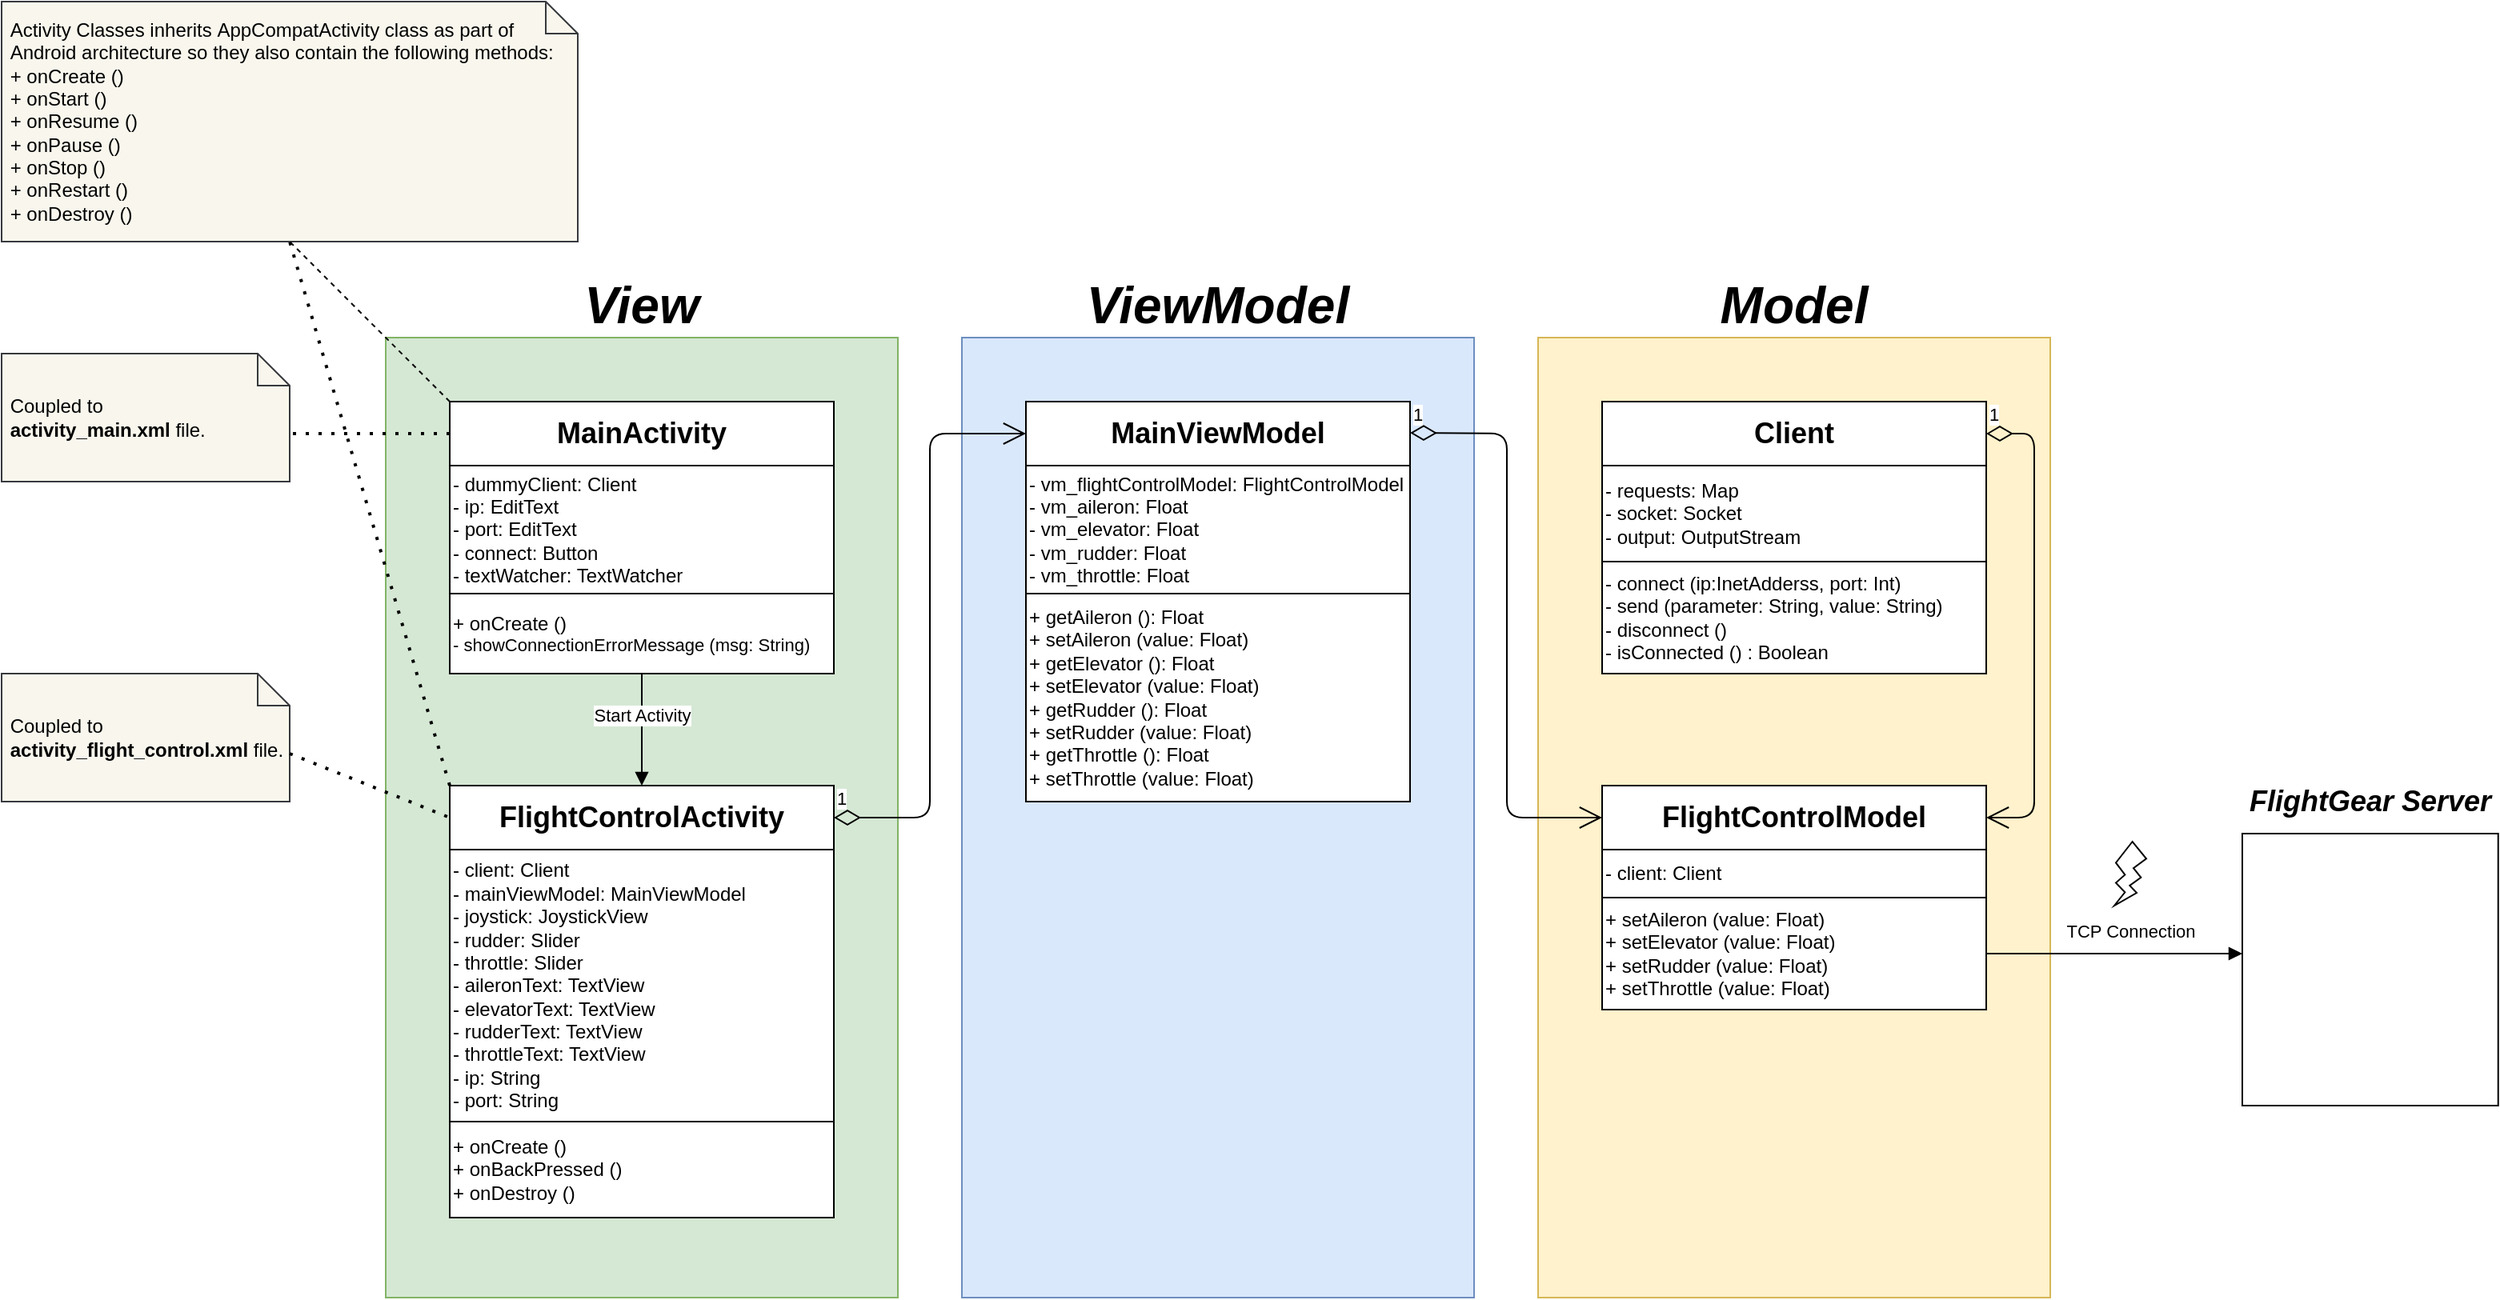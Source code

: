 <mxfile version="14.8.0" type="device"><diagram id="n0ZSsHEdvg3RG_FGrDtR" name="Page-1"><mxGraphModel dx="2500" dy="2036" grid="1" gridSize="10" guides="1" tooltips="1" connect="1" arrows="1" fold="1" page="1" pageScale="1" pageWidth="827" pageHeight="1169" math="0" shadow="0"><root><mxCell id="0"/><mxCell id="1" parent="0"/><mxCell id="qMMyq1GRlvBgYONAAdMQ-1" value="" style="rounded=0;whiteSpace=wrap;html=1;fillColor=#fff2cc;strokeColor=#d6b656;" parent="1" vertex="1"><mxGeometry x="560" y="120" width="320" height="600" as="geometry"/></mxCell><mxCell id="qMMyq1GRlvBgYONAAdMQ-2" value="" style="rounded=0;whiteSpace=wrap;html=1;fillColor=#dae8fc;strokeColor=#6c8ebf;" parent="1" vertex="1"><mxGeometry x="200" y="120" width="320" height="600" as="geometry"/></mxCell><mxCell id="qMMyq1GRlvBgYONAAdMQ-3" value="" style="rounded=0;whiteSpace=wrap;html=1;fillColor=#d5e8d4;strokeColor=#82b366;" parent="1" vertex="1"><mxGeometry x="-160" y="120" width="320" height="600" as="geometry"/></mxCell><mxCell id="qMMyq1GRlvBgYONAAdMQ-4" value="&lt;font style=&quot;font-size: 32px&quot;&gt;&lt;b&gt;&lt;i&gt;View&lt;/i&gt;&lt;/b&gt;&lt;/font&gt;" style="text;html=1;strokeColor=none;fillColor=none;align=center;verticalAlign=middle;whiteSpace=wrap;rounded=0;" parent="1" vertex="1"><mxGeometry x="-160" y="80" width="320" height="40" as="geometry"/></mxCell><mxCell id="qMMyq1GRlvBgYONAAdMQ-5" value="&lt;font style=&quot;font-size: 32px&quot;&gt;&lt;b&gt;&lt;i&gt;ViewModel&lt;/i&gt;&lt;/b&gt;&lt;/font&gt;" style="text;html=1;strokeColor=none;fillColor=none;align=center;verticalAlign=middle;whiteSpace=wrap;rounded=0;" parent="1" vertex="1"><mxGeometry x="200" y="80" width="320" height="40" as="geometry"/></mxCell><mxCell id="qMMyq1GRlvBgYONAAdMQ-6" value="&lt;font style=&quot;font-size: 32px&quot;&gt;&lt;b&gt;&lt;i&gt;Model&lt;/i&gt;&lt;/b&gt;&lt;/font&gt;" style="text;html=1;strokeColor=none;fillColor=none;align=center;verticalAlign=middle;whiteSpace=wrap;rounded=0;" parent="1" vertex="1"><mxGeometry x="560" y="80" width="320" height="40" as="geometry"/></mxCell><mxCell id="qMMyq1GRlvBgYONAAdMQ-10" value="&lt;font style=&quot;font-size: 18px&quot;&gt;&lt;b&gt;Client&lt;/b&gt;&lt;/font&gt;" style="rounded=0;whiteSpace=wrap;html=1;" parent="1" vertex="1"><mxGeometry x="600" y="160" width="240" height="40" as="geometry"/></mxCell><mxCell id="qMMyq1GRlvBgYONAAdMQ-11" value="&lt;div style=&quot;&quot;&gt;&lt;span&gt;- requests: Map&lt;/span&gt;&lt;/div&gt;&lt;div style=&quot;&quot;&gt;&lt;span&gt;- socket: Socket&lt;/span&gt;&lt;/div&gt;&lt;div style=&quot;&quot;&gt;&lt;span&gt;- output: OutputStream&lt;/span&gt;&lt;/div&gt;" style="rounded=0;whiteSpace=wrap;html=1;align=left;" parent="1" vertex="1"><mxGeometry x="600" y="200" width="240" height="60" as="geometry"/></mxCell><mxCell id="qMMyq1GRlvBgYONAAdMQ-12" value="&lt;div&gt;&lt;span&gt;- connect (ip:InetAdderss&lt;/span&gt;&lt;span&gt;, port: Int)&lt;/span&gt;&lt;/div&gt;&lt;div&gt;&lt;span&gt;- send (parameter: String&lt;/span&gt;&lt;span&gt;, value: String)&lt;/span&gt;&lt;/div&gt;&lt;div&gt;&lt;span&gt;- disconnect ()&lt;/span&gt;&lt;/div&gt;&lt;div&gt;&lt;span&gt;- isConnected () : Boolean&lt;/span&gt;&lt;/div&gt;" style="rounded=0;whiteSpace=wrap;html=1;align=left;" parent="1" vertex="1"><mxGeometry x="600" y="260" width="240" height="70" as="geometry"/></mxCell><mxCell id="qMMyq1GRlvBgYONAAdMQ-13" value="&lt;font style=&quot;font-size: 18px&quot;&gt;&lt;b&gt;FlightControlModel&lt;/b&gt;&lt;/font&gt;" style="rounded=0;whiteSpace=wrap;html=1;" parent="1" vertex="1"><mxGeometry x="600" y="400" width="240" height="40" as="geometry"/></mxCell><mxCell id="qMMyq1GRlvBgYONAAdMQ-14" value="&lt;div&gt;&lt;span&gt;- client: Client&lt;/span&gt;&lt;/div&gt;" style="rounded=0;whiteSpace=wrap;html=1;align=left;" parent="1" vertex="1"><mxGeometry x="600" y="440" width="240" height="30" as="geometry"/></mxCell><mxCell id="qMMyq1GRlvBgYONAAdMQ-15" value="&lt;div&gt;&lt;span&gt;+ setAileron (value: Float)&lt;/span&gt;&lt;/div&gt;&lt;div&gt;+ setElevator (value: Float)&lt;/div&gt;&lt;div&gt;+ setRudder (value: Float)&lt;/div&gt;&lt;div&gt;&lt;div&gt;+ setThrottle (value: Float)&lt;/div&gt;&lt;/div&gt;" style="rounded=0;whiteSpace=wrap;html=1;align=left;" parent="1" vertex="1"><mxGeometry x="600" y="470" width="240" height="70" as="geometry"/></mxCell><mxCell id="qMMyq1GRlvBgYONAAdMQ-16" value="&lt;font style=&quot;font-size: 18px&quot;&gt;&lt;b&gt;MainViewModel&lt;/b&gt;&lt;/font&gt;" style="rounded=0;whiteSpace=wrap;html=1;" parent="1" vertex="1"><mxGeometry x="240" y="160" width="240" height="40" as="geometry"/></mxCell><mxCell id="qMMyq1GRlvBgYONAAdMQ-17" value="&lt;div&gt;&lt;span&gt;- vm_flightControlModel: FlightControlModel&lt;/span&gt;&lt;/div&gt;&lt;div&gt;- vm_aileron: Float&lt;/div&gt;&lt;div&gt;&lt;div&gt;- vm_elevator: Float&lt;/div&gt;&lt;/div&gt;&lt;div&gt;&lt;div&gt;- vm_rudder: Float&lt;/div&gt;&lt;/div&gt;&lt;div&gt;&lt;div&gt;- vm_throttle: Float&lt;/div&gt;&lt;/div&gt;" style="rounded=0;whiteSpace=wrap;html=1;align=left;" parent="1" vertex="1"><mxGeometry x="240" y="200" width="240" height="80" as="geometry"/></mxCell><mxCell id="qMMyq1GRlvBgYONAAdMQ-18" value="&lt;div&gt;&lt;span&gt;+ getAileron (): Float&lt;/span&gt;&lt;/div&gt;&lt;div&gt;&lt;span&gt;+ setAileron (value: Float)&lt;/span&gt;&lt;/div&gt;&lt;div&gt;&lt;div&gt;+ getElevator (): Float&lt;/div&gt;&lt;div&gt;+ setElevator (value: Float)&lt;/div&gt;&lt;/div&gt;&lt;div&gt;&lt;div&gt;+ getRudder (): Float&lt;/div&gt;&lt;div&gt;+ setRudder (value: Float)&lt;/div&gt;&lt;/div&gt;&lt;div&gt;&lt;div&gt;+ getThrottle (): Float&lt;/div&gt;&lt;div&gt;+ setThrottle (value: Float)&lt;/div&gt;&lt;/div&gt;" style="rounded=0;whiteSpace=wrap;html=1;align=left;" parent="1" vertex="1"><mxGeometry x="240" y="280" width="240" height="130" as="geometry"/></mxCell><mxCell id="qMMyq1GRlvBgYONAAdMQ-19" value="&lt;font style=&quot;font-size: 18px&quot;&gt;&lt;b&gt;MainActivity&lt;/b&gt;&lt;/font&gt;" style="rounded=0;whiteSpace=wrap;html=1;" parent="1" vertex="1"><mxGeometry x="-120" y="160" width="240" height="40" as="geometry"/></mxCell><mxCell id="qMMyq1GRlvBgYONAAdMQ-20" value="&lt;div&gt;- dummyClient: Client&lt;/div&gt;&lt;div&gt;-&amp;nbsp;&lt;span&gt;ip: EditText&lt;/span&gt;&lt;/div&gt;&lt;div&gt;- port: EditText&lt;/div&gt;&lt;div&gt;- connect: Button&lt;/div&gt;&lt;div&gt;-&amp;nbsp;&lt;span&gt;textWatcher: TextWatcher&lt;/span&gt;&lt;/div&gt;" style="rounded=0;whiteSpace=wrap;html=1;align=left;" parent="1" vertex="1"><mxGeometry x="-120" y="200" width="240" height="80" as="geometry"/></mxCell><mxCell id="qMMyq1GRlvBgYONAAdMQ-21" value="&lt;div&gt;&lt;span&gt;+ onCreate ()&lt;/span&gt;&lt;/div&gt;&lt;div style=&quot;font-size: 11px&quot;&gt;&lt;span&gt;- showConnectionErrorMessage (msg: String)&lt;/span&gt;&lt;/div&gt;" style="rounded=0;whiteSpace=wrap;html=1;align=left;" parent="1" vertex="1"><mxGeometry x="-120" y="280" width="240" height="50" as="geometry"/></mxCell><mxCell id="qMMyq1GRlvBgYONAAdMQ-22" value="&lt;font style=&quot;font-size: 18px&quot;&gt;&lt;b&gt;FlightControlActivity&lt;/b&gt;&lt;/font&gt;" style="rounded=0;whiteSpace=wrap;html=1;" parent="1" vertex="1"><mxGeometry x="-120" y="400" width="240" height="40" as="geometry"/></mxCell><mxCell id="qMMyq1GRlvBgYONAAdMQ-23" value="&lt;div&gt;&lt;span&gt;-&lt;/span&gt;&lt;span&gt;&amp;nbsp;&lt;/span&gt;&lt;span&gt;client: Client&lt;/span&gt;&lt;/div&gt;&lt;div&gt;- mainViewModel: MainViewModel&lt;/div&gt;&lt;div&gt;-&amp;nbsp;&lt;span&gt;joystick: JoystickView&lt;/span&gt;&lt;/div&gt;&lt;div&gt;- rudder: Slider&lt;/div&gt;&lt;div&gt;- throttle: Slider&lt;/div&gt;&lt;div&gt;&lt;span&gt;- aileronText: TextView&lt;/span&gt;&lt;br&gt;&lt;/div&gt;&lt;div&gt;- elevatorText: TextView&lt;/div&gt;&lt;div&gt;- rudderText: TextView&lt;/div&gt;&lt;div&gt;- throttleText: TextView&lt;/div&gt;&lt;div&gt;&lt;span&gt;- ip: String&lt;/span&gt;&lt;/div&gt;&lt;div&gt;&lt;span&gt;- port: String&lt;/span&gt;&lt;/div&gt;" style="rounded=0;whiteSpace=wrap;html=1;align=left;" parent="1" vertex="1"><mxGeometry x="-120" y="440" width="240" height="170" as="geometry"/></mxCell><mxCell id="qMMyq1GRlvBgYONAAdMQ-24" value="&lt;div&gt;&lt;span&gt;+ onCreate ()&lt;/span&gt;&lt;/div&gt;&lt;div&gt;&lt;span&gt;+ onBackPressed ()&lt;/span&gt;&lt;/div&gt;&lt;div&gt;&lt;div&gt;+ onDestroy ()&lt;/div&gt;&lt;/div&gt;" style="rounded=0;whiteSpace=wrap;html=1;align=left;" parent="1" vertex="1"><mxGeometry x="-120" y="610" width="240" height="60" as="geometry"/></mxCell><mxCell id="qMMyq1GRlvBgYONAAdMQ-38" value="&amp;nbsp;Activity Classes inherits&amp;nbsp;AppCompatActivity class as part of&amp;nbsp; &amp;nbsp;Android architecture so they also contain the following methods:&lt;br&gt;&amp;nbsp;+ onCreate ()&lt;br&gt;&amp;nbsp;+ onStart ()&lt;br&gt;&amp;nbsp;+ onResume ()&lt;br&gt;&amp;nbsp;+ onPause ()&lt;br&gt;&amp;nbsp;+ onStop ()&lt;br&gt;&amp;nbsp;+ onRestart ()&lt;br&gt;&amp;nbsp;+ onDestroy ()" style="shape=note;size=20;whiteSpace=wrap;html=1;align=left;fillColor=#f9f7ed;strokeColor=#36393d;" parent="1" vertex="1"><mxGeometry x="-400" y="-90" width="360" height="150" as="geometry"/></mxCell><mxCell id="qMMyq1GRlvBgYONAAdMQ-39" value="" style="endArrow=none;dashed=1;html=1;exitX=0;exitY=0;exitDx=0;exitDy=0;entryX=0.5;entryY=1;entryDx=0;entryDy=0;entryPerimeter=0;" parent="1" source="qMMyq1GRlvBgYONAAdMQ-19" target="qMMyq1GRlvBgYONAAdMQ-38" edge="1"><mxGeometry width="50" height="50" relative="1" as="geometry"><mxPoint x="-50" y="300" as="sourcePoint"/><mxPoint x="-170" y="70" as="targetPoint"/></mxGeometry></mxCell><mxCell id="qMMyq1GRlvBgYONAAdMQ-40" value="" style="endArrow=none;dashed=1;html=1;dashPattern=1 3;strokeWidth=2;exitX=0;exitY=0;exitDx=0;exitDy=0;entryX=0.5;entryY=1;entryDx=0;entryDy=0;entryPerimeter=0;" parent="1" source="qMMyq1GRlvBgYONAAdMQ-22" target="qMMyq1GRlvBgYONAAdMQ-38" edge="1"><mxGeometry width="50" height="50" relative="1" as="geometry"><mxPoint x="-50" y="300" as="sourcePoint"/><mxPoint x="-230" y="70" as="targetPoint"/></mxGeometry></mxCell><mxCell id="qMMyq1GRlvBgYONAAdMQ-67" value="&amp;nbsp;Coupled to&amp;nbsp;&lt;br&gt;&lt;b&gt;&amp;nbsp;activity_main.xml&amp;nbsp;&lt;/b&gt;file." style="shape=note;size=20;whiteSpace=wrap;html=1;align=left;fillColor=#f9f7ed;strokeColor=#36393d;" parent="1" vertex="1"><mxGeometry x="-400" y="130" width="180" height="80" as="geometry"/></mxCell><mxCell id="qMMyq1GRlvBgYONAAdMQ-68" value="&amp;nbsp;Coupled to&lt;br&gt;&amp;nbsp;&lt;b&gt;activity_flight_control.xml &lt;/b&gt;file." style="shape=note;size=20;whiteSpace=wrap;html=1;align=left;fillColor=#f9f7ed;strokeColor=#36393d;" parent="1" vertex="1"><mxGeometry x="-400" y="330" width="180" height="80" as="geometry"/></mxCell><mxCell id="qMMyq1GRlvBgYONAAdMQ-69" value="" style="endArrow=none;dashed=1;html=1;dashPattern=1 3;strokeWidth=2;entryX=0;entryY=0;entryDx=180;entryDy=50;entryPerimeter=0;exitX=0;exitY=0.5;exitDx=0;exitDy=0;" parent="1" source="qMMyq1GRlvBgYONAAdMQ-19" target="qMMyq1GRlvBgYONAAdMQ-67" edge="1"><mxGeometry width="50" height="50" relative="1" as="geometry"><mxPoint x="-270" y="350" as="sourcePoint"/><mxPoint x="-220" y="300" as="targetPoint"/></mxGeometry></mxCell><mxCell id="qMMyq1GRlvBgYONAAdMQ-71" value="" style="endArrow=none;dashed=1;html=1;dashPattern=1 3;strokeWidth=2;exitX=0;exitY=0;exitDx=180;exitDy=50;exitPerimeter=0;entryX=0;entryY=0.5;entryDx=0;entryDy=0;" parent="1" source="qMMyq1GRlvBgYONAAdMQ-68" target="qMMyq1GRlvBgYONAAdMQ-22" edge="1"><mxGeometry width="50" height="50" relative="1" as="geometry"><mxPoint x="80" y="250" as="sourcePoint"/><mxPoint x="130" y="200" as="targetPoint"/></mxGeometry></mxCell><mxCell id="qMMyq1GRlvBgYONAAdMQ-72" value="1" style="endArrow=open;html=1;endSize=12;startArrow=diamondThin;startSize=14;startFill=0;edgeStyle=orthogonalEdgeStyle;align=left;verticalAlign=bottom;entryX=0;entryY=0.5;entryDx=0;entryDy=0;" parent="1" target="qMMyq1GRlvBgYONAAdMQ-13" edge="1"><mxGeometry x="-1" y="3" relative="1" as="geometry"><mxPoint x="480" y="179.5" as="sourcePoint"/><mxPoint x="640" y="179.5" as="targetPoint"/></mxGeometry></mxCell><mxCell id="qMMyq1GRlvBgYONAAdMQ-74" value="1" style="endArrow=open;html=1;endSize=12;startArrow=diamondThin;startSize=14;startFill=0;edgeStyle=orthogonalEdgeStyle;align=left;verticalAlign=bottom;entryX=0;entryY=0.5;entryDx=0;entryDy=0;exitX=1;exitY=0.5;exitDx=0;exitDy=0;" parent="1" source="qMMyq1GRlvBgYONAAdMQ-22" target="qMMyq1GRlvBgYONAAdMQ-16" edge="1"><mxGeometry x="-1" y="3" relative="1" as="geometry"><mxPoint x="155" y="380" as="sourcePoint"/><mxPoint x="230" y="430" as="targetPoint"/></mxGeometry></mxCell><mxCell id="qMMyq1GRlvBgYONAAdMQ-75" value="Start Activity" style="html=1;verticalAlign=bottom;endArrow=block;exitX=0.5;exitY=1;exitDx=0;exitDy=0;entryX=0.5;entryY=0;entryDx=0;entryDy=0;" parent="1" source="qMMyq1GRlvBgYONAAdMQ-21" target="qMMyq1GRlvBgYONAAdMQ-22" edge="1"><mxGeometry width="80" relative="1" as="geometry"><mxPoint x="110" y="330" as="sourcePoint"/><mxPoint x="190" y="330" as="targetPoint"/></mxGeometry></mxCell><mxCell id="qMMyq1GRlvBgYONAAdMQ-76" value="1" style="endArrow=open;html=1;endSize=12;startArrow=diamondThin;startSize=14;startFill=0;edgeStyle=orthogonalEdgeStyle;align=left;verticalAlign=bottom;exitX=1;exitY=0.5;exitDx=0;exitDy=0;entryX=1;entryY=0.5;entryDx=0;entryDy=0;" parent="1" source="qMMyq1GRlvBgYONAAdMQ-10" target="qMMyq1GRlvBgYONAAdMQ-13" edge="1"><mxGeometry x="-1" y="3" relative="1" as="geometry"><mxPoint x="220" y="280" as="sourcePoint"/><mxPoint x="380" y="280" as="targetPoint"/><Array as="points"><mxPoint x="870" y="180"/><mxPoint x="870" y="420"/></Array></mxGeometry></mxCell><mxCell id="qMMyq1GRlvBgYONAAdMQ-78" value="TCP Connection" style="html=1;verticalAlign=bottom;endArrow=block;entryX=0;entryY=0.5;entryDx=0;entryDy=0;exitX=1;exitY=0.5;exitDx=0;exitDy=0;startArrow=none;startFill=0;" parent="1" source="qMMyq1GRlvBgYONAAdMQ-15" edge="1"><mxGeometry x="0.125" y="5" width="80" relative="1" as="geometry"><mxPoint x="750" y="280" as="sourcePoint"/><mxPoint x="1000" y="505" as="targetPoint"/><mxPoint as="offset"/></mxGeometry></mxCell><mxCell id="qMMyq1GRlvBgYONAAdMQ-79" value="" style="verticalLabelPosition=bottom;verticalAlign=top;html=1;shape=mxgraph.basic.flash" parent="1" vertex="1"><mxGeometry x="920" y="435" width="20" height="40" as="geometry"/></mxCell><mxCell id="9_WLmFX8a_zIoFeJXrb8-3" value="" style="shape=image;verticalLabelPosition=bottom;labelBackgroundColor=#ffffff;verticalAlign=top;aspect=fixed;imageAspect=0;image=https://upload.wikimedia.org/wikipedia/commons/thumb/3/34/FlightGear_Logo.svg/1925px-FlightGear_Logo.svg.png;imageBorder=#000000;" vertex="1" parent="1"><mxGeometry x="1000" y="430" width="159.87" height="170" as="geometry"/></mxCell><mxCell id="9_WLmFX8a_zIoFeJXrb8-5" value="&lt;font size=&quot;1&quot;&gt;&lt;b&gt;&lt;i style=&quot;font-size: 18px&quot;&gt;FlightGear Server&lt;/i&gt;&lt;/b&gt;&lt;/font&gt;" style="text;html=1;strokeColor=none;fillColor=none;align=center;verticalAlign=middle;whiteSpace=wrap;rounded=0;" vertex="1" parent="1"><mxGeometry x="1000" y="390" width="160" height="40" as="geometry"/></mxCell></root></mxGraphModel></diagram></mxfile>